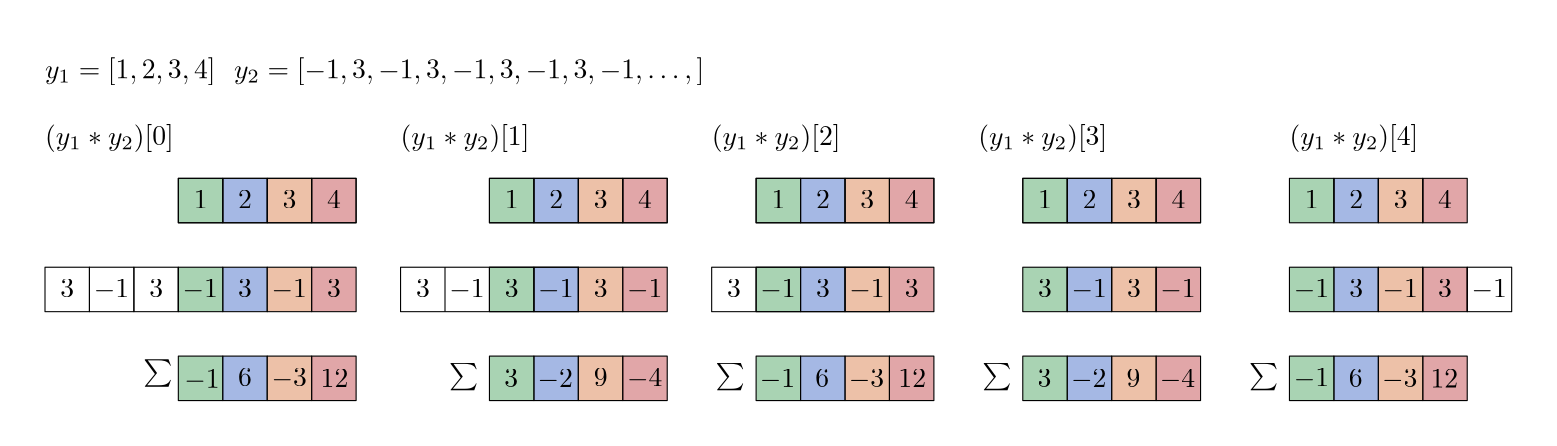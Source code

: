 <?xml version="1.0"?>
<!DOCTYPE ipe SYSTEM "ipe.dtd">
<ipe version="70218" creator="Ipe 7.2.24">
<info created="D:20221217171415" modified="D:20230702001642"/>
<ipestyle name="basic">
<symbol name="arrow/arc(spx)">
<path stroke="sym-stroke" fill="sym-stroke" pen="sym-pen">
0 0 m
-1 0.333 l
-1 -0.333 l
h
</path>
</symbol>
<symbol name="arrow/farc(spx)">
<path stroke="sym-stroke" fill="white" pen="sym-pen">
0 0 m
-1 0.333 l
-1 -0.333 l
h
</path>
</symbol>
<symbol name="arrow/ptarc(spx)">
<path stroke="sym-stroke" fill="sym-stroke" pen="sym-pen">
0 0 m
-1 0.333 l
-0.8 0 l
-1 -0.333 l
h
</path>
</symbol>
<symbol name="arrow/fptarc(spx)">
<path stroke="sym-stroke" fill="white" pen="sym-pen">
0 0 m
-1 0.333 l
-0.8 0 l
-1 -0.333 l
h
</path>
</symbol>
<symbol name="mark/circle(sx)" transformations="translations">
<path fill="sym-stroke">
0.6 0 0 0.6 0 0 e
0.4 0 0 0.4 0 0 e
</path>
</symbol>
<symbol name="mark/disk(sx)" transformations="translations">
<path fill="sym-stroke">
0.6 0 0 0.6 0 0 e
</path>
</symbol>
<symbol name="mark/fdisk(sfx)" transformations="translations">
<group>
<path fill="sym-fill">
0.5 0 0 0.5 0 0 e
</path>
<path fill="sym-stroke" fillrule="eofill">
0.6 0 0 0.6 0 0 e
0.4 0 0 0.4 0 0 e
</path>
</group>
</symbol>
<symbol name="mark/box(sx)" transformations="translations">
<path fill="sym-stroke" fillrule="eofill">
-0.6 -0.6 m
0.6 -0.6 l
0.6 0.6 l
-0.6 0.6 l
h
-0.4 -0.4 m
0.4 -0.4 l
0.4 0.4 l
-0.4 0.4 l
h
</path>
</symbol>
<symbol name="mark/square(sx)" transformations="translations">
<path fill="sym-stroke">
-0.6 -0.6 m
0.6 -0.6 l
0.6 0.6 l
-0.6 0.6 l
h
</path>
</symbol>
<symbol name="mark/fsquare(sfx)" transformations="translations">
<group>
<path fill="sym-fill">
-0.5 -0.5 m
0.5 -0.5 l
0.5 0.5 l
-0.5 0.5 l
h
</path>
<path fill="sym-stroke" fillrule="eofill">
-0.6 -0.6 m
0.6 -0.6 l
0.6 0.6 l
-0.6 0.6 l
h
-0.4 -0.4 m
0.4 -0.4 l
0.4 0.4 l
-0.4 0.4 l
h
</path>
</group>
</symbol>
<symbol name="mark/cross(sx)" transformations="translations">
<group>
<path fill="sym-stroke">
-0.43 -0.57 m
0.57 0.43 l
0.43 0.57 l
-0.57 -0.43 l
h
</path>
<path fill="sym-stroke">
-0.43 0.57 m
0.57 -0.43 l
0.43 -0.57 l
-0.57 0.43 l
h
</path>
</group>
</symbol>
<symbol name="arrow/fnormal(spx)">
<path stroke="sym-stroke" fill="white" pen="sym-pen">
0 0 m
-1 0.333 l
-1 -0.333 l
h
</path>
</symbol>
<symbol name="arrow/pointed(spx)">
<path stroke="sym-stroke" fill="sym-stroke" pen="sym-pen">
0 0 m
-1 0.333 l
-0.8 0 l
-1 -0.333 l
h
</path>
</symbol>
<symbol name="arrow/fpointed(spx)">
<path stroke="sym-stroke" fill="white" pen="sym-pen">
0 0 m
-1 0.333 l
-0.8 0 l
-1 -0.333 l
h
</path>
</symbol>
<symbol name="arrow/linear(spx)">
<path stroke="sym-stroke" pen="sym-pen">
-1 0.333 m
0 0 l
-1 -0.333 l
</path>
</symbol>
<symbol name="arrow/fdouble(spx)">
<path stroke="sym-stroke" fill="white" pen="sym-pen">
0 0 m
-1 0.333 l
-1 -0.333 l
h
-1 0 m
-2 0.333 l
-2 -0.333 l
h
</path>
</symbol>
<symbol name="arrow/double(spx)">
<path stroke="sym-stroke" fill="sym-stroke" pen="sym-pen">
0 0 m
-1 0.333 l
-1 -0.333 l
h
-1 0 m
-2 0.333 l
-2 -0.333 l
h
</path>
</symbol>
<anglesize name="22.5 deg" value="22.5"/>
<anglesize name="30 deg" value="30"/>
<anglesize name="45 deg" value="45"/>
<anglesize name="60 deg" value="60"/>
<anglesize name="90 deg" value="90"/>
<arrowsize name="large" value="10"/>
<arrowsize name="small" value="5"/>
<arrowsize name="tiny" value="3"/>
<color name="blue" value="0 0 1"/>
<color name="brown" value="0.647 0.165 0.165"/>
<color name="darkblue" value="0 0 0.545"/>
<color name="darkcyan" value="0 0.545 0.545"/>
<color name="darkgray" value="0.663"/>
<color name="darkgreen" value="0 0.392 0"/>
<color name="darkmagenta" value="0.545 0 0.545"/>
<color name="darkorange" value="1 0.549 0"/>
<color name="darkred" value="0.545 0 0"/>
<color name="gold" value="1 0.843 0"/>
<color name="gray" value="0.745"/>
<color name="green" value="0 1 0"/>
<color name="lightblue" value="0.678 0.847 0.902"/>
<color name="lightcyan" value="0.878 1 1"/>
<color name="lightgray" value="0.827"/>
<color name="lightgreen" value="0.565 0.933 0.565"/>
<color name="lightyellow" value="1 1 0.878"/>
<color name="navy" value="0 0 0.502"/>
<color name="orange" value="1 0.647 0"/>
<color name="pink" value="1 0.753 0.796"/>
<color name="purple" value="0.627 0.125 0.941"/>
<color name="red" value="1 0 0"/>
<color name="sbblue" value="0.298 0.447 0.79"/>
<color name="sbgreen" value="0.333 0.658 0.407"/>
<color name="sborange" value="0.866 0.517 0.321"/>
<color name="sbpurple" value="0.505 0.447 0.698"/>
<color name="sbred" value="0.768 0.305 0.321"/>
<color name="seagreen" value="0.18 0.545 0.341"/>
<color name="turquoise" value="0.251 0.878 0.816"/>
<color name="verydarkgray" value="0.4"/>
<color name="violet" value="0.933 0.51 0.933"/>
<color name="yellow" value="1 1 0"/>
<dashstyle name="dash dot dotted" value="[4 2 1 2 1 2] 0"/>
<dashstyle name="dash dotted" value="[4 2 1 2] 0"/>
<dashstyle name="dashed" value="[4] 0"/>
<dashstyle name="dotted" value="[1 3] 0"/>
<gridsize name="10 pts (~3.5 mm)" value="10"/>
<gridsize name="14 pts (~5 mm)" value="14"/>
<gridsize name="16 pts (~6 mm)" value="16"/>
<gridsize name="20 pts (~7 mm)" value="20"/>
<gridsize name="28 pts (~10 mm)" value="28"/>
<gridsize name="32 pts (~12 mm)" value="32"/>
<gridsize name="4 pts" value="4"/>
<gridsize name="56 pts (~20 mm)" value="56"/>
<gridsize name="8 pts (~3 mm)" value="8"/>
<opacity name="10%" value="0.1"/>
<opacity name="30%" value="0.3"/>
<opacity name="50%" value="0.5"/>
<opacity name="75%" value="0.75"/>
<pen name="fat" value="1.2"/>
<pen name="heavier" value="0.8"/>
<pen name="ultrafat" value="2"/>
<symbolsize name="large" value="5"/>
<symbolsize name="small" value="2"/>
<symbolsize name="tiny" value="1.1"/>
<textsize name="Huge" value="\Huge"/>
<textsize name="LARGE" value="\LARGE"/>
<textsize name="Large" value="\Large"/>
<textsize name="footnote" value="\footnotesize"/>
<textsize name="huge" value="\huge"/>
<textsize name="large" value="\large"/>
<textsize name="small" value="\small"/>
<textsize name="tiny" value="\tiny"/>
<textstyle name="center" begin="\begin{center}" end="\end{center}"/>
<textstyle name="item" begin="\begin{itemize}\item{}" end="\end{itemize}"/>
<textstyle name="itemize" begin="\begin{itemize}" end="\end{itemize}"/>
<tiling name="falling" angle="-60" step="4" width="1"/>
<tiling name="rising" angle="30" step="4" width="1"/>
</ipestyle>
<page>
<layer name="alpha"/>
<view layers="alpha" active="alpha"/>
<path layer="alpha" fill="white">
32 832 m
32 672 l
592 672 l
592 832 l
h
</path>
<path matrix="1 0 0 1 64 0" stroke="black" fill="sbblue" opacity="50%" stroke-opacity="opaque">
48 736 m
48 720 l
64 720 l
64 736 l
h
</path>
<path matrix="1 0 0 1 64 0" stroke="black" fill="sborange" opacity="50%" stroke-opacity="opaque">
64 736 m
64 720 l
80 720 l
80 736 l
h
</path>
<path matrix="1 0 0 1 192 0" stroke="black" fill="sborange" opacity="50%" stroke-opacity="opaque">
48 736 m
48 720 l
64 720 l
64 736 l
h
</path>
<path matrix="1 0 0 1 64 0" stroke="black" fill="sbred" opacity="50%" stroke-opacity="opaque">
80 736 m
80 720 l
96 720 l
96 736 l
h
</path>
<path matrix="1 0 0 1 192 0" stroke="black" fill="sbred" opacity="50%" stroke-opacity="opaque">
64 736 m
64 720 l
80 720 l
80 736 l
h
</path>
<path matrix="1 0 0 1 288 0" stroke="black" fill="sbred" opacity="50%" stroke-opacity="opaque">
64 736 m
64 720 l
80 720 l
80 736 l
h
</path>
<path matrix="1 0 0 1 64 0" stroke="black" fill="sbred" opacity="50%" stroke-opacity="opaque">
384 704 m
384 688 l
400 688 l
400 704 l
h
</path>
<path matrix="1 0 0 1 208 0" stroke="black" fill="sbred" opacity="50%" stroke-opacity="opaque">
240 768 m
240 752 l
256 752 l
256 768 l
h
</path>
<path stroke="black" fill="sbgreen" opacity="50%" stroke-opacity="opaque">
400 736 m
400 720 l
416 720 l
416 736 l
h
</path>
<path matrix="1 0 0 1 -48 0" stroke="black" fill="sbgreen" opacity="50%" stroke-opacity="opaque">
352 736 m
352 720 l
368 720 l
368 736 l
h
</path>
<path matrix="1 0 0 1 -48 0" stroke="black" fill="sborange" opacity="50%" stroke-opacity="opaque">
384 704 m
384 688 l
400 688 l
400 704 l
h
</path>
<path matrix="1 0 0 1 -16 -32" stroke="black" fill="sbblue" opacity="50%" stroke-opacity="opaque">
240 768 m
240 752 l
256 752 l
256 768 l
h
</path>
<path matrix="1 0 0 1 -16 -64" stroke="black" fill="sbblue" opacity="50%" stroke-opacity="opaque">
240 768 m
240 752 l
256 752 l
256 768 l
h
</path>
<path matrix="1 0 0 1 -16 -32" stroke="black" fill="sbgreen" opacity="50%" stroke-opacity="opaque">
224 768 m
224 752 l
240 752 l
240 768 l
h
</path>
<path matrix="1 0 0 1 -16 -64" stroke="black" fill="sbgreen" opacity="50%" stroke-opacity="opaque">
224 768 m
224 752 l
240 752 l
240 768 l
h
</path>
<path stroke="black" fill="sbgreen" opacity="50%" stroke-opacity="opaque">
96 704 m
96 688 l
112 688 l
112 704 l
h
</path>
<path stroke="black" fill="sbgreen" opacity="50%" stroke-opacity="opaque">
96 736 m
96 720 l
112 720 l
112 736 l
h
</path>
<text matrix="1 0 0 1 4 -4" transformations="translations" pos="44 808" stroke="black" type="label" width="61.381" height="7.473" depth="2.49" valign="baseline" style="math">y_1 = [1, 2, 3, 4]</text>
<text matrix="1 0 0 1 72 -4" transformations="translations" pos="44 808" stroke="black" type="label" width="169.309" height="7.473" depth="2.49" valign="baseline" style="math">y_2 = [-1, 3, -1, 3, -1, 3, -1, 3, -1, \ldots, ]</text>
<text transformations="translations" pos="188 760" stroke="black" type="label" width="0" height="0" depth="0" valign="baseline"></text>
<text matrix="1 0 0 1 -46.4843 -34.8153" transformations="translations" pos="100 760" stroke="black" type="label" width="4.981" height="6.42" depth="0" valign="baseline" style="math">3</text>
<text matrix="1 0 0 1 -34.4843 -34.8153" transformations="translations" pos="100 760" stroke="black" type="label" width="12.73" height="6.421" depth="0.83" valign="baseline" style="math">-1</text>
<text matrix="1 0 0 1 -14.4843 -34.8153" transformations="translations" pos="100 760" stroke="black" type="label" width="4.981" height="6.42" depth="0" valign="baseline" style="math">3</text>
<path matrix="1 0 0 1 -48 -32" stroke="black">
144 768 m
144 752 l
</path>
<text matrix="1 0 0 1 -2.4843 -34.8153" transformations="translations" pos="100 760" stroke="black" type="label" width="12.73" height="6.421" depth="0.83" valign="baseline" style="math">-1</text>
<text matrix="1 0 0 1 -1.86033 -67.3692" transformations="translations" pos="100 760" stroke="black" type="label" width="12.73" height="6.421" depth="0.83" valign="baseline" style="math">-1</text>
<text matrix="1 0 0 1 81.5157 -34.8153" transformations="translations" pos="100 760" stroke="black" type="label" width="4.981" height="6.42" depth="0" valign="baseline" style="math">3</text>
<path matrix="1 0 0 1 80 -32" stroke="black">
96 768 m
96 752 l
160 752 l
160 768 l
h
</path>
<text matrix="1 0 0 1 93.5157 -34.8153" transformations="translations" pos="100 760" stroke="black" type="label" width="12.73" height="6.421" depth="0.83" valign="baseline" style="math">-1</text>
<text matrix="1 0 0 1 113.516 -34.8153" transformations="translations" pos="100 760" stroke="black" type="label" width="4.981" height="6.42" depth="0" valign="baseline" style="math">3</text>
<path matrix="1 0 0 1 80 -32" stroke="black">
144 768 m
144 752 l
</path>
<path matrix="1 0 0 1 80 -32" stroke="black">
128 768 m
128 752 l
</path>
<path matrix="1 0 0 1 80 -32" stroke="black">
112 768 m
112 752 l
</path>
<text matrix="1 0 0 1 125.516 -34.8153" transformations="translations" pos="100 760" stroke="black" type="label" width="12.73" height="6.421" depth="0.83" valign="baseline" style="math">-1</text>
<text matrix="1 0 0 1 113.327 -67.0948" transformations="translations" pos="100 760" stroke="black" type="label" width="4.981" height="6.42" depth="0" valign="baseline" style="math">3</text>
<text matrix="1 0 0 1 125.327 -67.0948" transformations="translations" pos="100 760" stroke="black" type="label" width="12.73" height="6.421" depth="0.83" valign="baseline" style="math">-2</text>
<text matrix="1 0 0 1 -6.60498 -1.84334" transformations="translations" pos="200 696" stroke="black" type="label" width="10.516" height="7.473" depth="2.49" valign="baseline" style="math">\sum</text>
<text matrix="1 0 0 1 -116.626 -0.64134" transformations="translations" pos="200 696" stroke="black" type="label" width="10.516" height="7.473" depth="2.49" valign="baseline" style="math">\sum</text>
<path matrix="1 0 0 1 96 -32" stroke="black" fill="sborange" opacity="50%" stroke-opacity="opaque">
240 768 m
240 752 l
256 752 l
256 768 l
h
</path>
<path matrix="1 0 0 1 80 -64" stroke="black" fill="sbblue" opacity="50%" stroke-opacity="opaque">
240 768 m
240 752 l
256 752 l
256 768 l
h
</path>
<path matrix="1 0 0 1 96 -32" stroke="black" fill="sbblue" opacity="50%" stroke-opacity="opaque">
224 768 m
224 752 l
240 752 l
240 768 l
h
</path>
<path matrix="1 0 0 1 80 -64" stroke="black" fill="sbgreen" opacity="50%" stroke-opacity="opaque">
224 768 m
224 752 l
240 752 l
240 768 l
h
</path>
<text matrix="1 0 0 1 193.516 -34.8153" transformations="translations" pos="100 760" stroke="black" type="label" width="4.981" height="6.42" depth="0" valign="baseline" style="math">3</text>
<text matrix="1 0 0 1 205.516 -34.8153" transformations="translations" pos="100 760" stroke="black" type="label" width="12.73" height="6.421" depth="0.83" valign="baseline" style="math">-1</text>
<text matrix="1 0 0 1 225.516 -34.8153" transformations="translations" pos="100 760" stroke="black" type="label" width="4.981" height="6.42" depth="0" valign="baseline" style="math">3</text>
<path matrix="1 0 0 1 192 -32" stroke="black">
144 768 m
144 752 l
</path>
<path matrix="1 0 0 1 192 -32" stroke="black">
128 768 m
128 752 l
</path>
<path matrix="1 0 0 1 192 -32" stroke="black">
112 768 m
112 752 l
</path>
<text matrix="1 0 0 1 237.516 -34.8153" transformations="translations" pos="100 760" stroke="black" type="label" width="12.73" height="6.421" depth="0.83" valign="baseline" style="math">-1</text>
<text matrix="1 0 0 1 205.327 -67.0948" transformations="translations" pos="100 760" stroke="black" type="label" width="12.73" height="6.421" depth="0.83" valign="baseline" style="math">-1</text>
<text matrix="1 0 0 1 225.327 -67.0948" transformations="translations" pos="100 760" stroke="black" type="label" width="4.981" height="6.42" depth="0" valign="baseline" style="math">6</text>
<text matrix="1 0 0 1 89.395 -1.84334" transformations="translations" pos="200 696" stroke="black" type="label" width="10.516" height="7.473" depth="2.49" valign="baseline" style="math">\sum</text>
<path matrix="1 0 0 1 -48 0" stroke="black">
336 736 m
336 720 l
400 720 l
400 736 l
h
</path>
<text matrix="1 0 0 1 237.327 -67.0948" transformations="translations" pos="100 760" stroke="black" type="label" width="12.73" height="6.421" depth="0.83" valign="baseline" style="math">-3</text>
<path matrix="1 0 0 1 64 0" stroke="black" fill="sbblue" opacity="50%" stroke-opacity="opaque">
352 736 m
352 720 l
368 720 l
368 736 l
h
</path>
<path matrix="1 0 0 1 48 64" stroke="black" fill="sborange" opacity="50%" stroke-opacity="opaque">
384 704 m
384 688 l
400 688 l
400 704 l
h
</path>
<path matrix="1 0 0 1 48 0" stroke="black" fill="sborange" opacity="50%" stroke-opacity="opaque">
384 704 m
384 688 l
400 688 l
400 704 l
h
</path>
<text matrix="1 0 0 1 224 0" transformations="translations" pos="188 760" stroke="black" type="label" width="0" height="0" depth="0" valign="baseline"></text>
<path matrix="1 0 0 1 176 0" stroke="black" fill="sbblue" opacity="50%" stroke-opacity="opaque">
240 768 m
240 752 l
256 752 l
256 768 l
h
</path>
<path matrix="1 0 0 1 208 -32" stroke="black" fill="sbred" opacity="50%" stroke-opacity="opaque">
240 768 m
240 752 l
256 752 l
256 768 l
h
</path>
<path matrix="1 0 0 1 176 -64" stroke="black" fill="sbblue" opacity="50%" stroke-opacity="opaque">
240 768 m
240 752 l
256 752 l
256 768 l
h
</path>
<path matrix="1 0 0 1 208 -32" stroke="black" fill="sborange" opacity="50%" stroke-opacity="opaque">
224 768 m
224 752 l
240 752 l
240 768 l
h
</path>
<path matrix="1 0 0 1 176 -64" stroke="black" fill="sbgreen" opacity="50%" stroke-opacity="opaque">
224 768 m
224 752 l
240 752 l
240 768 l
h
</path>
<path matrix="1 0 0 1 176 0" stroke="black" fill="sbgreen" opacity="50%" stroke-opacity="opaque">
224 768 m
224 752 l
240 752 l
240 768 l
h
</path>
<text matrix="1 0 0 1 224 0" transformations="translations" pos="188 760" stroke="black" type="label" width="0" height="0" depth="0" valign="baseline"></text>
<text matrix="1 0 0 1 305.516 -2.81534" transformations="translations" pos="100 760" stroke="black" type="label" width="4.981" height="6.42" depth="0" valign="baseline" style="math">1</text>
<path matrix="1 0 0 1 304 0" stroke="black">
96 768 m
96 752 l
160 752 l
160 768 l
h
</path>
<text matrix="1 0 0 1 321.516 -2.81534" transformations="translations" pos="100 760" stroke="black" type="label" width="4.981" height="6.42" depth="0" valign="baseline" style="math">2</text>
<text matrix="1 0 0 1 337.516 -2.81534" transformations="translations" pos="100 760" stroke="black" type="label" width="4.981" height="6.42" depth="0" valign="baseline" style="math">3</text>
<text matrix="1 0 0 1 353.516 -2.81534" transformations="translations" pos="100 760" stroke="black" type="label" width="4.981" height="6.42" depth="0" valign="baseline" style="math">4</text>
<path matrix="1 0 0 1 304 0" stroke="black">
144 768 m
144 752 l
</path>
<path matrix="1 0 0 1 304 0" stroke="black">
128 768 m
128 752 l
</path>
<path matrix="1 0 0 1 304 0" stroke="black">
112 768 m
112 752 l
</path>
<text matrix="1 0 0 1 305.516 -34.8153" transformations="translations" pos="100 760" stroke="black" type="label" width="4.981" height="6.42" depth="0" valign="baseline" style="math">3</text>
<text matrix="1 0 0 1 317.516 -34.8153" transformations="translations" pos="100 760" stroke="black" type="label" width="12.73" height="6.421" depth="0.83" valign="baseline" style="math">-1</text>
<text matrix="1 0 0 1 337.516 -34.8153" transformations="translations" pos="100 760" stroke="black" type="label" width="4.981" height="6.42" depth="0" valign="baseline" style="math">3</text>
<path matrix="1 0 0 1 304 -32" stroke="black">
144 768 m
144 752 l
</path>
<path matrix="1 0 0 1 304 -32" stroke="black">
128 768 m
128 752 l
</path>
<path matrix="1 0 0 1 304 -32" stroke="black">
112 768 m
112 752 l
</path>
<text matrix="1 0 0 1 349.516 -34.8153" transformations="translations" pos="100 760" stroke="black" type="label" width="12.73" height="6.421" depth="0.83" valign="baseline" style="math">-1</text>
<text matrix="1 0 0 1 305.327 -67.0948" transformations="translations" pos="100 760" stroke="black" type="label" width="4.981" height="6.42" depth="0" valign="baseline" style="math">3</text>
<text matrix="1 0 0 1 185.395 -1.84334" transformations="translations" pos="200 696" stroke="black" type="label" width="10.516" height="7.473" depth="2.49" valign="baseline" style="math">\sum</text>
<text matrix="1 0 0 1 337.327 -67.0948" transformations="translations" pos="100 760" stroke="black" type="label" width="4.981" height="6.42" depth="0" valign="baseline" style="math">9</text>
<text matrix="1 0 0 1 317.327 -67.0948" transformations="translations" pos="100 760" stroke="black" type="label" width="12.73" height="6.421" depth="0.83" valign="baseline" style="math">-2</text>
<text matrix="1 0 0 1 349.327 -67.0948" transformations="translations" pos="100 760" stroke="black" type="label" width="12.73" height="6.421" depth="0.83" valign="baseline" style="math">-4</text>
<path matrix="1 0 0 1 160 0" stroke="black" fill="sbred" opacity="50%" stroke-opacity="opaque">
384 704 m
384 688 l
400 688 l
400 704 l
h
</path>
<path matrix="1 0 0 1 304 0" stroke="black" fill="sbred" opacity="50%" stroke-opacity="opaque">
240 768 m
240 752 l
256 752 l
256 768 l
h
</path>
<path matrix="1 0 0 1 112 0" stroke="black" fill="sbblue" opacity="50%" stroke-opacity="opaque">
400 736 m
400 720 l
416 720 l
416 736 l
h
</path>
<path matrix="1 0 0 1 176 0" stroke="black" fill="sborange" opacity="50%" stroke-opacity="opaque">
352 736 m
352 720 l
368 720 l
368 736 l
h
</path>
<path matrix="1 0 0 1 144 64" stroke="black" fill="sborange" opacity="50%" stroke-opacity="opaque">
384 704 m
384 688 l
400 688 l
400 704 l
h
</path>
<path matrix="1 0 0 1 144 0" stroke="black" fill="sborange" opacity="50%" stroke-opacity="opaque">
384 704 m
384 688 l
400 688 l
400 704 l
h
</path>
<text matrix="1 0 0 1 320 0" transformations="translations" pos="188 760" stroke="black" type="label" width="0" height="0" depth="0" valign="baseline"></text>
<path matrix="1 0 0 1 272 0" stroke="black" fill="sbblue" opacity="50%" stroke-opacity="opaque">
240 768 m
240 752 l
256 752 l
256 768 l
h
</path>
<path matrix="1 0 0 1 320 -32" stroke="black" opacity="50%" stroke-opacity="opaque">
240 768 m
240 752 l
256 752 l
256 768 l
h
</path>
<path matrix="1 0 0 1 272 -64" stroke="black" fill="sbblue" opacity="50%" stroke-opacity="opaque">
240 768 m
240 752 l
256 752 l
256 768 l
h
</path>
<path matrix="1 0 0 1 320 -32" stroke="black" fill="sbred" opacity="50%" stroke-opacity="opaque">
224 768 m
224 752 l
240 752 l
240 768 l
h
</path>
<path matrix="1 0 0 1 272 0" stroke="black" fill="sbgreen" opacity="50%" stroke-opacity="opaque">
224 768 m
224 752 l
240 752 l
240 768 l
h
</path>
<text matrix="1 0 0 1 320 0" transformations="translations" pos="188 760" stroke="black" type="label" width="0" height="0" depth="0" valign="baseline"></text>
<text matrix="1 0 0 1 401.516 -2.81534" transformations="translations" pos="100 760" stroke="black" type="label" width="4.981" height="6.42" depth="0" valign="baseline" style="math">1</text>
<text matrix="1 0 0 1 417.516 -2.81534" transformations="translations" pos="100 760" stroke="black" type="label" width="4.981" height="6.42" depth="0" valign="baseline" style="math">2</text>
<text matrix="1 0 0 1 433.516 -2.81534" transformations="translations" pos="100 760" stroke="black" type="label" width="4.981" height="6.42" depth="0" valign="baseline" style="math">3</text>
<text matrix="1 0 0 1 449.516 -2.81534" transformations="translations" pos="100 760" stroke="black" type="label" width="4.981" height="6.42" depth="0" valign="baseline" style="math">4</text>
<path matrix="1 0 0 1 400 0" stroke="black">
144 768 m
144 752 l
</path>
<path matrix="1 0 0 1 400 0" stroke="black">
128 768 m
128 752 l
</path>
<path matrix="1 0 0 1 400 0" stroke="black">
112 768 m
112 752 l
</path>
<text matrix="1 0 0 1 417.516 -34.8153" transformations="translations" pos="100 760" stroke="black" type="label" width="4.981" height="6.42" depth="0" valign="baseline" style="math">3</text>
<text matrix="1 0 0 1 429.516 -34.8153" transformations="translations" pos="100 760" stroke="black" type="label" width="12.73" height="6.421" depth="0.83" valign="baseline" style="math">-1</text>
<text matrix="1 0 0 1 449.516 -34.8153" transformations="translations" pos="100 760" stroke="black" type="label" width="4.981" height="6.42" depth="0" valign="baseline" style="math">3</text>
<path matrix="1 0 0 1 416 -32" stroke="black">
144 768 m
144 752 l
</path>
<path matrix="1 0 0 1 416 -32" stroke="black">
128 768 m
128 752 l
</path>
<path matrix="1 0 0 1 416 -32" stroke="black">
112 768 m
112 752 l
</path>
<text matrix="1 0 0 1 461.516 -34.8153" transformations="translations" pos="100 760" stroke="black" type="label" width="12.73" height="6.421" depth="0.83" valign="baseline" style="math">-1</text>
<text matrix="1 0 0 1 281.395 -1.84334" transformations="translations" pos="200 696" stroke="black" type="label" width="10.516" height="7.473" depth="2.49" valign="baseline" style="math">\sum</text>
<text matrix="1 0 0 1 429.327 -67.0948" transformations="translations" pos="100 760" stroke="black" type="label" width="12.73" height="6.421" depth="0.83" valign="baseline" style="math">-3</text>
<text matrix="1 0 0 1 417.327 -67.0948" transformations="translations" pos="100 760" stroke="black" type="label" width="4.981" height="6.42" depth="0" valign="baseline" style="math">6</text>
<text matrix="1 0 0 1 446.743 -67.3127" transformations="translations" pos="100 760" stroke="black" type="label" width="9.963" height="6.42" depth="0" valign="baseline" style="math">12</text>
<text matrix="1 0 0 1 -56 116" transformations="translations" pos="104 664" stroke="black" type="label" width="46.382" height="7.473" depth="2.49" valign="baseline" style="math">(y_1* y_2)[0]</text>
<text matrix="1 0 0 1 72 116" transformations="translations" pos="104 664" stroke="black" type="label" width="46.382" height="7.473" depth="2.49" valign="baseline" style="math">(y_1* y_2)[1]</text>
<text matrix="1 0 0 1 184 116" transformations="translations" pos="104 664" stroke="black" type="label" width="46.382" height="7.473" depth="2.49" valign="baseline" style="math">(y_1* y_2)[2]</text>
<text matrix="1 0 0 1 280 116" transformations="translations" pos="104 664" stroke="black" type="label" width="46.382" height="7.473" depth="2.49" valign="baseline" style="math">(y_1* y_2)[3]</text>
<text matrix="1 0 0 1 392 116" transformations="translations" pos="104 664" stroke="black" type="label" width="46.382" height="7.473" depth="2.49" valign="baseline" style="math">(y_1* y_2)[4]</text>
<path stroke="black">
48 736 m
48 720 l
64 720 l
64 736 l
h
</path>
<path stroke="black">
64 736 m
64 720 l
80 720 l
80 736 l
h
</path>
<path stroke="black">
80 736 m
80 720 l
96 720 l
96 736 l
h
</path>
<text matrix="1 0 0 1 17.5157 -34.8153" transformations="translations" pos="100 760" stroke="black" type="label" width="4.981" height="6.42" depth="0" valign="baseline" style="math">3</text>
<text matrix="1 0 0 1 29.5157 -34.8153" transformations="translations" pos="100 760" stroke="black" type="label" width="12.73" height="6.421" depth="0.83" valign="baseline" style="math">-1</text>
<text matrix="1 0 0 1 49.5157 -34.8153" transformations="translations" pos="100 760" stroke="black" type="label" width="4.981" height="6.42" depth="0" valign="baseline" style="math">3</text>
<path matrix="1 0 0 1 -96 0" stroke="black" fill="sbred" opacity="50%" stroke-opacity="opaque">
240 768 m
240 752 l
256 752 l
256 768 l
h
</path>
<path matrix="1 0 0 1 -256 64" stroke="black" fill="sborange" opacity="50%" stroke-opacity="opaque">
384 704 m
384 688 l
400 688 l
400 704 l
h
</path>
<text matrix="1 0 0 1 -80 0" transformations="translations" pos="188 760" stroke="black" type="label" width="0" height="0" depth="0" valign="baseline"></text>
<path matrix="1 0 0 1 -128 0" stroke="black" fill="sbblue" opacity="50%" stroke-opacity="opaque">
240 768 m
240 752 l
256 752 l
256 768 l
h
</path>
<path matrix="1 0 0 1 -128 0" stroke="black" fill="sbgreen" opacity="50%" stroke-opacity="opaque">
224 768 m
224 752 l
240 752 l
240 768 l
h
</path>
<text matrix="1 0 0 1 -80 0" transformations="translations" pos="188 760" stroke="black" type="label" width="0" height="0" depth="0" valign="baseline"></text>
<text matrix="1 0 0 1 1.516 -2.81534" transformations="translations" pos="100 760" stroke="black" type="label" width="4.981" height="6.42" depth="0" valign="baseline" style="math">1</text>
<path stroke="black">
96 768 m
96 752 l
160 752 l
160 768 l
h
</path>
<text matrix="1 0 0 1 17.516 -2.81534" transformations="translations" pos="100 760" stroke="black" type="label" width="4.981" height="6.42" depth="0" valign="baseline" style="math">2</text>
<text matrix="1 0 0 1 33.516 -2.81534" transformations="translations" pos="100 760" stroke="black" type="label" width="4.981" height="6.42" depth="0" valign="baseline" style="math">3</text>
<text matrix="1 0 0 1 49.516 -2.81534" transformations="translations" pos="100 760" stroke="black" type="label" width="4.981" height="6.42" depth="0" valign="baseline" style="math">4</text>
<path stroke="black">
144 768 m
144 752 l
</path>
<path stroke="black">
128 768 m
128 752 l
</path>
<path stroke="black">
112 768 m
112 752 l
</path>
<path matrix="1 0 0 1 16 0" stroke="black" fill="sbred" opacity="50%" stroke-opacity="opaque">
240 768 m
240 752 l
256 752 l
256 768 l
h
</path>
<path matrix="1 0 0 1 -144 64" stroke="black" fill="sborange" opacity="50%" stroke-opacity="opaque">
384 704 m
384 688 l
400 688 l
400 704 l
h
</path>
<text matrix="1 0 0 1 32 0" transformations="translations" pos="188 760" stroke="black" type="label" width="0" height="0" depth="0" valign="baseline"></text>
<path matrix="1 0 0 1 -16 0" stroke="black" fill="sbblue" opacity="50%" stroke-opacity="opaque">
240 768 m
240 752 l
256 752 l
256 768 l
h
</path>
<path matrix="1 0 0 1 -16 0" stroke="black" fill="sbgreen" opacity="50%" stroke-opacity="opaque">
224 768 m
224 752 l
240 752 l
240 768 l
h
</path>
<text matrix="1 0 0 1 32 0" transformations="translations" pos="188 760" stroke="black" type="label" width="0" height="0" depth="0" valign="baseline"></text>
<text matrix="1 0 0 1 113.516 -2.81534" transformations="translations" pos="100 760" stroke="black" type="label" width="4.981" height="6.42" depth="0" valign="baseline" style="math">1</text>
<path matrix="1 0 0 1 112 0" stroke="black">
96 768 m
96 752 l
160 752 l
160 768 l
h
</path>
<text matrix="1 0 0 1 129.516 -2.81534" transformations="translations" pos="100 760" stroke="black" type="label" width="4.981" height="6.42" depth="0" valign="baseline" style="math">2</text>
<text matrix="1 0 0 1 145.516 -2.81534" transformations="translations" pos="100 760" stroke="black" type="label" width="4.981" height="6.42" depth="0" valign="baseline" style="math">3</text>
<text matrix="1 0 0 1 161.516 -2.81534" transformations="translations" pos="100 760" stroke="black" type="label" width="4.981" height="6.42" depth="0" valign="baseline" style="math">4</text>
<path matrix="1 0 0 1 112 0" stroke="black">
144 768 m
144 752 l
</path>
<path matrix="1 0 0 1 112 0" stroke="black">
128 768 m
128 752 l
</path>
<path matrix="1 0 0 1 112 0" stroke="black">
112 768 m
112 752 l
</path>
<path matrix="1 0 0 1 112 0" stroke="black" fill="sbred" opacity="50%" stroke-opacity="opaque">
240 768 m
240 752 l
256 752 l
256 768 l
h
</path>
<path matrix="1 0 0 1 -48 64" stroke="black" fill="sborange" opacity="50%" stroke-opacity="opaque">
384 704 m
384 688 l
400 688 l
400 704 l
h
</path>
<text matrix="1 0 0 1 128 0" transformations="translations" pos="188 760" stroke="black" type="label" width="0" height="0" depth="0" valign="baseline"></text>
<path matrix="1 0 0 1 80 0" stroke="black" fill="sbblue" opacity="50%" stroke-opacity="opaque">
240 768 m
240 752 l
256 752 l
256 768 l
h
</path>
<path matrix="1 0 0 1 80 0" stroke="black" fill="sbgreen" opacity="50%" stroke-opacity="opaque">
224 768 m
224 752 l
240 752 l
240 768 l
h
</path>
<text matrix="1 0 0 1 128 0" transformations="translations" pos="188 760" stroke="black" type="label" width="0" height="0" depth="0" valign="baseline"></text>
<text matrix="1 0 0 1 209.516 -2.81534" transformations="translations" pos="100 760" stroke="black" type="label" width="4.981" height="6.42" depth="0" valign="baseline" style="math">1</text>
<path matrix="1 0 0 1 208 0" stroke="black">
96 768 m
96 752 l
160 752 l
160 768 l
h
</path>
<text matrix="1 0 0 1 225.516 -2.81534" transformations="translations" pos="100 760" stroke="black" type="label" width="4.981" height="6.42" depth="0" valign="baseline" style="math">2</text>
<text matrix="1 0 0 1 241.516 -2.81534" transformations="translations" pos="100 760" stroke="black" type="label" width="4.981" height="6.42" depth="0" valign="baseline" style="math">3</text>
<text matrix="1 0 0 1 257.516 -2.81534" transformations="translations" pos="100 760" stroke="black" type="label" width="4.981" height="6.42" depth="0" valign="baseline" style="math">4</text>
<path matrix="1 0 0 1 208 0" stroke="black">
144 768 m
144 752 l
</path>
<path matrix="1 0 0 1 208 0" stroke="black">
128 768 m
128 752 l
</path>
<path matrix="1 0 0 1 208 0" stroke="black">
112 768 m
112 752 l
</path>
<text matrix="1 0 0 1 145.516 -34.8153" transformations="translations" pos="100 760" stroke="black" type="label" width="4.981" height="6.42" depth="0" valign="baseline" style="math">3</text>
<text matrix="1 0 0 1 157.516 -34.8153" transformations="translations" pos="100 760" stroke="black" type="label" width="12.73" height="6.421" depth="0.83" valign="baseline" style="math">-1</text>
<path matrix="1 0 0 1 144 0" stroke="black" fill="sbgreen" opacity="50%" stroke-opacity="opaque">
352 736 m
352 720 l
368 720 l
368 736 l
h
</path>
<text matrix="1 0 0 1 397.516 -34.8153" transformations="translations" pos="100 760" stroke="black" type="label" width="12.73" height="6.421" depth="0.83" valign="baseline" style="math">-1</text>
<path matrix="1 0 0 1 144 -32" stroke="black" fill="sbgreen" opacity="50%" stroke-opacity="opaque">
352 736 m
352 720 l
368 720 l
368 736 l
h
</path>
<text matrix="1 0 0 1 397.516 -66.8153" transformations="translations" pos="100 760" stroke="black" type="label" width="12.73" height="6.421" depth="0.83" valign="baseline" style="math">-1</text>
<path matrix="1 0 0 1 64 -32" stroke="black" fill="sbblue" opacity="50%" stroke-opacity="opaque">
48 736 m
48 720 l
64 720 l
64 736 l
h
</path>
<text matrix="1 0 0 1 17.5157 -66.8153" transformations="translations" pos="100 760" stroke="black" type="label" width="4.981" height="6.42" depth="0" valign="baseline" style="math">6</text>
<path matrix="1 0 0 1 64 -32" stroke="black" fill="sborange" opacity="50%" stroke-opacity="opaque">
64 736 m
64 720 l
80 720 l
80 736 l
h
</path>
<text matrix="1 0 0 1 29.5157 -66.8153" transformations="translations" pos="100 760" stroke="black" type="label" width="12.73" height="6.421" depth="0.83" valign="baseline" style="math">-3</text>
<path matrix="1 0 0 1 64 -32" stroke="black" fill="sbred" opacity="50%" stroke-opacity="opaque">
80 736 m
80 720 l
96 720 l
96 736 l
h
</path>
<text matrix="1 0 0 1 47.203 -67.0848" transformations="translations" pos="100 760" stroke="black" type="label" width="9.963" height="6.42" depth="0" valign="baseline" style="math">12</text>
<path matrix="1 0 0 1 192 -32" stroke="black" fill="sborange" opacity="50%" stroke-opacity="opaque">
48 736 m
48 720 l
64 720 l
64 736 l
h
</path>
<text matrix="1 0 0 1 145.516 -66.8153" transformations="translations" pos="100 760" stroke="black" type="label" width="4.981" height="6.42" depth="0" valign="baseline" style="math">9</text>
<path matrix="1 0 0 1 192 -32" stroke="black" fill="sbred" opacity="50%" stroke-opacity="opaque">
64 736 m
64 720 l
80 720 l
80 736 l
h
</path>
<text matrix="1 0 0 1 157.516 -66.8153" transformations="translations" pos="100 760" stroke="black" type="label" width="12.73" height="6.421" depth="0.83" valign="baseline" style="math">-4</text>
<text matrix="1 0 0 1 257.516 -34.8153" transformations="translations" pos="100 760" stroke="black" type="label" width="4.981" height="6.42" depth="0" valign="baseline" style="math">3</text>
<path matrix="1 0 0 1 272 -32" stroke="black" fill="sbred" opacity="50%" stroke-opacity="opaque">
80 736 m
80 720 l
96 720 l
96 736 l
h
</path>
<text matrix="1 0 0 1 255.203 -67.0848" transformations="translations" pos="100 760" stroke="black" type="label" width="9.963" height="6.42" depth="0" valign="baseline" style="math">12</text>
</page>
</ipe>
